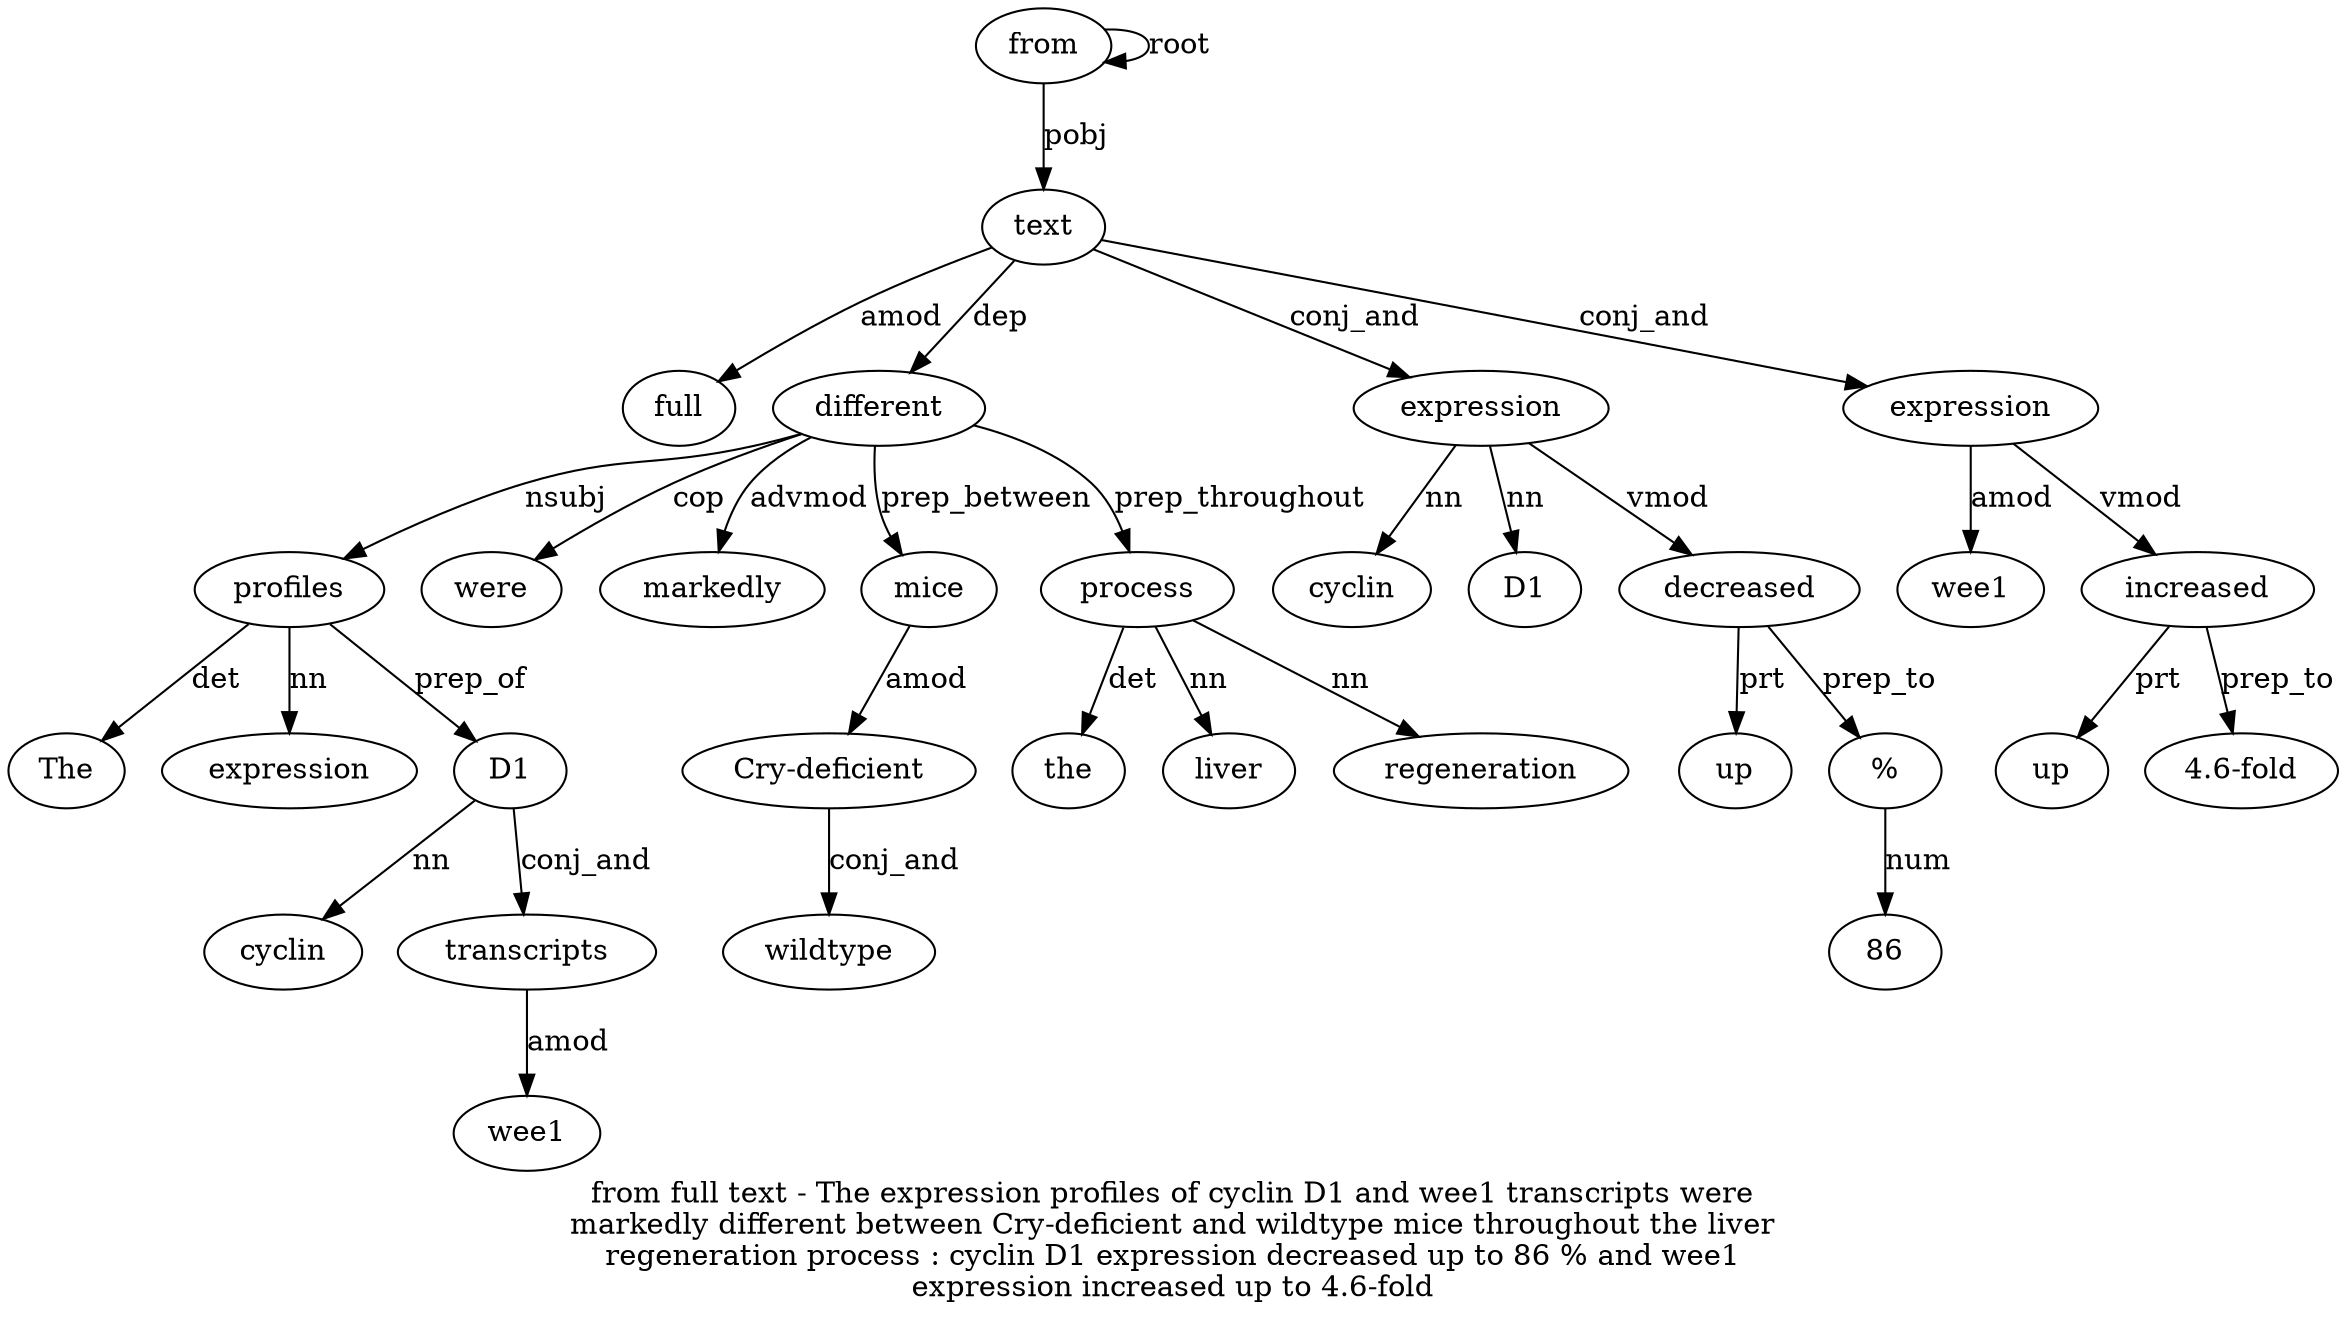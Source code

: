digraph "from full text - The expression profiles of cyclin D1 and wee1 transcripts were markedly different between Cry-deficient and wildtype mice throughout the liver regeneration process : cyclin D1 expression decreased up to 86 % and wee1 expression increased up to 4.6-fold" {
label="from full text - The expression profiles of cyclin D1 and wee1 transcripts were
markedly different between Cry-deficient and wildtype mice throughout the liver
regeneration process : cyclin D1 expression decreased up to 86 % and wee1
expression increased up to 4.6-fold";
from1 [style=filled, fillcolor=white, label=from];
from1 -> from1  [label=root];
text3 [style=filled, fillcolor=white, label=text];
full2 [style=filled, fillcolor=white, label=full];
text3 -> full2  [label=amod];
from1 -> text3  [label=pobj];
profiles7 [style=filled, fillcolor=white, label=profiles];
The5 [style=filled, fillcolor=white, label=The];
profiles7 -> The5  [label=det];
expression6 [style=filled, fillcolor=white, label=expression];
profiles7 -> expression6  [label=nn];
different16 [style=filled, fillcolor=white, label=different];
different16 -> profiles7  [label=nsubj];
D110 [style=filled, fillcolor=white, label=D1];
cyclin9 [style=filled, fillcolor=white, label=cyclin];
D110 -> cyclin9  [label=nn];
profiles7 -> D110  [label=prep_of];
transcripts13 [style=filled, fillcolor=white, label=transcripts];
wee112 [style=filled, fillcolor=white, label=wee1];
transcripts13 -> wee112  [label=amod];
D110 -> transcripts13  [label=conj_and];
were14 [style=filled, fillcolor=white, label=were];
different16 -> were14  [label=cop];
markedly15 [style=filled, fillcolor=white, label=markedly];
different16 -> markedly15  [label=advmod];
text3 -> different16  [label=dep];
mice21 [style=filled, fillcolor=white, label=mice];
"Cry-deficient18" [style=filled, fillcolor=white, label="Cry-deficient"];
mice21 -> "Cry-deficient18"  [label=amod];
wildtype20 [style=filled, fillcolor=white, label=wildtype];
"Cry-deficient18" -> wildtype20  [label=conj_and];
different16 -> mice21  [label=prep_between];
process26 [style=filled, fillcolor=white, label=process];
the23 [style=filled, fillcolor=white, label=the];
process26 -> the23  [label=det];
liver24 [style=filled, fillcolor=white, label=liver];
process26 -> liver24  [label=nn];
regeneration25 [style=filled, fillcolor=white, label=regeneration];
process26 -> regeneration25  [label=nn];
different16 -> process26  [label=prep_throughout];
expression30 [style=filled, fillcolor=white, label=expression];
cyclin28 [style=filled, fillcolor=white, label=cyclin];
expression30 -> cyclin28  [label=nn];
D129 [style=filled, fillcolor=white, label=D1];
expression30 -> D129  [label=nn];
text3 -> expression30  [label=conj_and];
decreased31 [style=filled, fillcolor=white, label=decreased];
expression30 -> decreased31  [label=vmod];
up32 [style=filled, fillcolor=white, label=up];
decreased31 -> up32  [label=prt];
"%35" [style=filled, fillcolor=white, label="%"];
8634 [style=filled, fillcolor=white, label=86];
"%35" -> 8634  [label=num];
decreased31 -> "%35"  [label=prep_to];
expression38 [style=filled, fillcolor=white, label=expression];
wee137 [style=filled, fillcolor=white, label=wee1];
expression38 -> wee137  [label=amod];
text3 -> expression38  [label=conj_and];
increased39 [style=filled, fillcolor=white, label=increased];
expression38 -> increased39  [label=vmod];
up40 [style=filled, fillcolor=white, label=up];
increased39 -> up40  [label=prt];
"4.6-fold2" [style=filled, fillcolor=white, label="4.6-fold"];
increased39 -> "4.6-fold2"  [label=prep_to];
}
